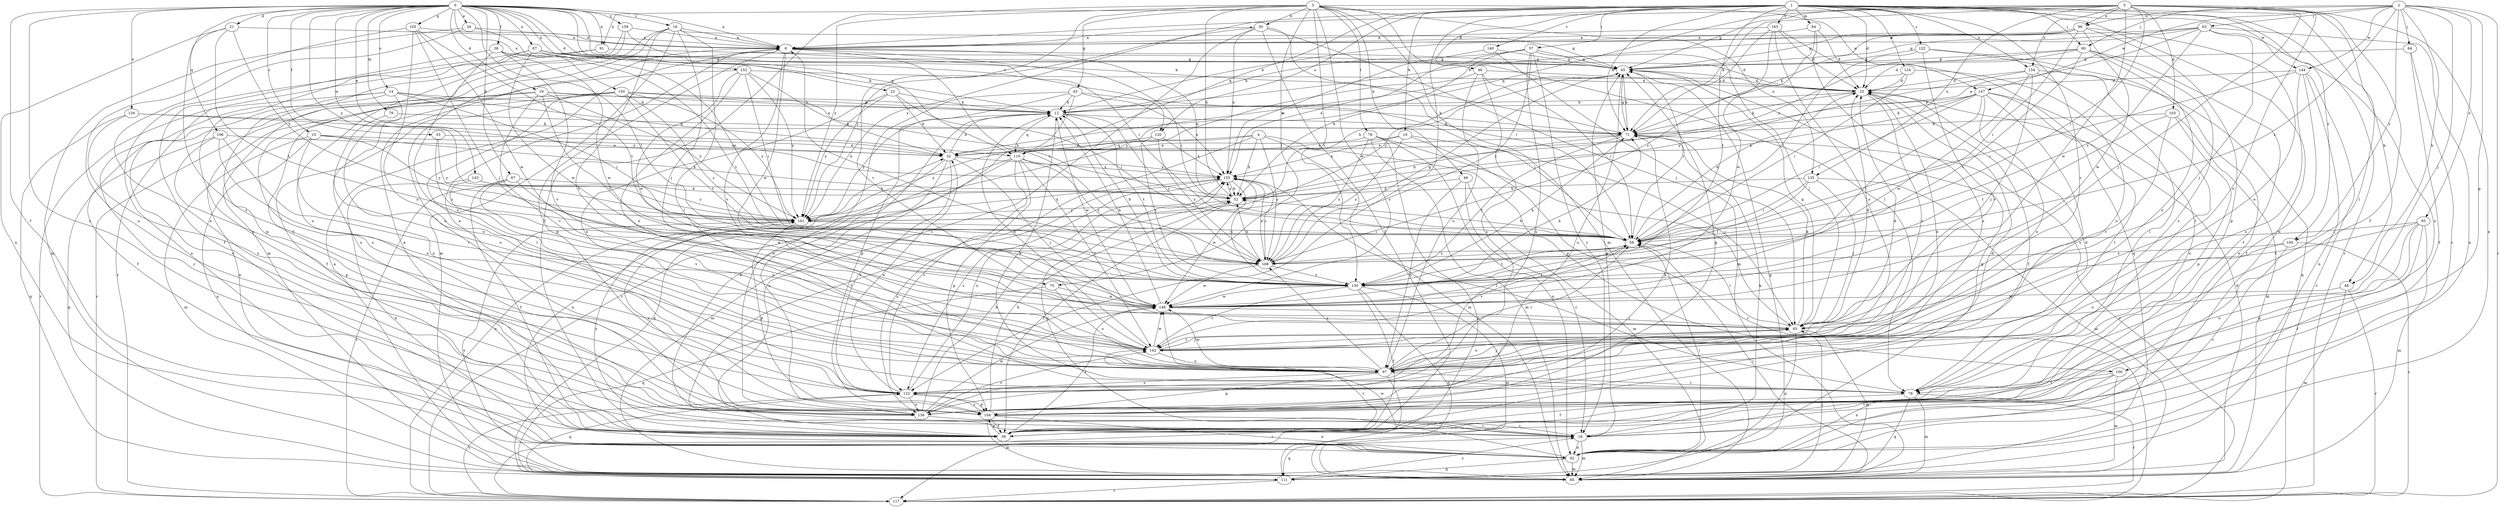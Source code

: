 strict digraph  {
0;
1;
2;
3;
4;
5;
6;
10;
12;
14;
15;
16;
18;
19;
21;
23;
25;
26;
32;
33;
36;
39;
43;
45;
46;
48;
49;
50;
52;
57;
58;
60;
63;
64;
65;
67;
71;
75;
76;
78;
79;
84;
85;
87;
91;
92;
95;
96;
97;
100;
103;
104;
105;
106;
110;
111;
117;
120;
122;
123;
124;
130;
134;
135;
136;
140;
142;
143;
144;
147;
148;
150;
152;
154;
155;
159;
161;
163;
165;
168;
0 -> 6  [label=a];
0 -> 14  [label=c];
0 -> 15  [label=c];
0 -> 16  [label=c];
0 -> 18  [label=c];
0 -> 19  [label=d];
0 -> 21  [label=d];
0 -> 23  [label=d];
0 -> 26  [label=e];
0 -> 32  [label=e];
0 -> 33  [label=f];
0 -> 36  [label=f];
0 -> 39  [label=f];
0 -> 67  [label=k];
0 -> 71  [label=k];
0 -> 75  [label=l];
0 -> 79  [label=m];
0 -> 87  [label=n];
0 -> 91  [label=n];
0 -> 105  [label=q];
0 -> 106  [label=q];
0 -> 110  [label=q];
0 -> 120  [label=s];
0 -> 134  [label=u];
0 -> 143  [label=w];
0 -> 150  [label=x];
0 -> 152  [label=x];
0 -> 159  [label=y];
0 -> 161  [label=y];
1 -> 10  [label=b];
1 -> 25  [label=d];
1 -> 46  [label=h];
1 -> 48  [label=h];
1 -> 57  [label=i];
1 -> 60  [label=j];
1 -> 71  [label=k];
1 -> 84  [label=m];
1 -> 91  [label=n];
1 -> 92  [label=n];
1 -> 110  [label=q];
1 -> 117  [label=r];
1 -> 120  [label=s];
1 -> 122  [label=s];
1 -> 123  [label=s];
1 -> 124  [label=t];
1 -> 130  [label=t];
1 -> 140  [label=v];
1 -> 142  [label=v];
1 -> 144  [label=w];
1 -> 154  [label=x];
1 -> 161  [label=y];
1 -> 163  [label=z];
1 -> 165  [label=z];
2 -> 48  [label=h];
2 -> 60  [label=j];
2 -> 63  [label=j];
2 -> 64  [label=j];
2 -> 65  [label=j];
2 -> 95  [label=o];
2 -> 96  [label=o];
2 -> 100  [label=p];
2 -> 117  [label=r];
2 -> 144  [label=w];
2 -> 147  [label=w];
2 -> 165  [label=z];
2 -> 168  [label=z];
3 -> 39  [label=f];
3 -> 43  [label=g];
3 -> 49  [label=h];
3 -> 50  [label=h];
3 -> 52  [label=h];
3 -> 75  [label=l];
3 -> 76  [label=l];
3 -> 78  [label=l];
3 -> 85  [label=m];
3 -> 130  [label=t];
3 -> 135  [label=u];
3 -> 142  [label=v];
3 -> 147  [label=w];
3 -> 148  [label=w];
3 -> 161  [label=y];
4 -> 39  [label=f];
4 -> 52  [label=h];
4 -> 85  [label=m];
4 -> 100  [label=p];
4 -> 110  [label=q];
4 -> 161  [label=y];
4 -> 168  [label=z];
5 -> 6  [label=a];
5 -> 39  [label=f];
5 -> 45  [label=g];
5 -> 58  [label=i];
5 -> 65  [label=j];
5 -> 71  [label=k];
5 -> 78  [label=l];
5 -> 92  [label=n];
5 -> 96  [label=o];
5 -> 97  [label=o];
5 -> 103  [label=p];
5 -> 110  [label=q];
5 -> 135  [label=u];
5 -> 148  [label=w];
5 -> 154  [label=x];
6 -> 45  [label=g];
6 -> 58  [label=i];
6 -> 104  [label=p];
6 -> 142  [label=v];
6 -> 148  [label=w];
6 -> 168  [label=z];
10 -> 32  [label=e];
10 -> 65  [label=j];
10 -> 117  [label=r];
10 -> 155  [label=x];
10 -> 168  [label=z];
12 -> 71  [label=k];
12 -> 110  [label=q];
12 -> 130  [label=t];
12 -> 148  [label=w];
12 -> 161  [label=y];
12 -> 168  [label=z];
14 -> 12  [label=b];
14 -> 18  [label=c];
14 -> 58  [label=i];
14 -> 97  [label=o];
14 -> 110  [label=q];
14 -> 117  [label=r];
14 -> 136  [label=u];
15 -> 32  [label=e];
15 -> 52  [label=h];
15 -> 85  [label=m];
15 -> 92  [label=n];
15 -> 97  [label=o];
15 -> 161  [label=y];
16 -> 6  [label=a];
16 -> 39  [label=f];
16 -> 45  [label=g];
16 -> 65  [label=j];
16 -> 78  [label=l];
16 -> 85  [label=m];
16 -> 136  [label=u];
16 -> 142  [label=v];
18 -> 12  [label=b];
18 -> 45  [label=g];
18 -> 71  [label=k];
18 -> 85  [label=m];
18 -> 92  [label=n];
18 -> 111  [label=q];
19 -> 12  [label=b];
19 -> 39  [label=f];
19 -> 71  [label=k];
19 -> 123  [label=s];
19 -> 130  [label=t];
19 -> 142  [label=v];
19 -> 161  [label=y];
21 -> 6  [label=a];
21 -> 92  [label=n];
21 -> 123  [label=s];
21 -> 130  [label=t];
21 -> 161  [label=y];
23 -> 12  [label=b];
23 -> 32  [label=e];
23 -> 58  [label=i];
23 -> 97  [label=o];
23 -> 161  [label=y];
25 -> 12  [label=b];
25 -> 39  [label=f];
25 -> 71  [label=k];
25 -> 97  [label=o];
25 -> 142  [label=v];
26 -> 6  [label=a];
26 -> 85  [label=m];
26 -> 136  [label=u];
26 -> 168  [label=z];
32 -> 12  [label=b];
32 -> 65  [label=j];
32 -> 92  [label=n];
32 -> 123  [label=s];
32 -> 136  [label=u];
32 -> 155  [label=x];
33 -> 32  [label=e];
33 -> 161  [label=y];
33 -> 168  [label=z];
36 -> 39  [label=f];
36 -> 45  [label=g];
36 -> 97  [label=o];
36 -> 142  [label=v];
36 -> 148  [label=w];
39 -> 6  [label=a];
39 -> 104  [label=p];
39 -> 142  [label=v];
39 -> 161  [label=y];
43 -> 12  [label=b];
43 -> 58  [label=i];
43 -> 104  [label=p];
43 -> 117  [label=r];
43 -> 136  [label=u];
43 -> 155  [label=x];
45 -> 25  [label=d];
45 -> 52  [label=h];
45 -> 58  [label=i];
45 -> 71  [label=k];
45 -> 136  [label=u];
45 -> 161  [label=y];
46 -> 25  [label=d];
46 -> 58  [label=i];
46 -> 97  [label=o];
46 -> 123  [label=s];
46 -> 161  [label=y];
48 -> 85  [label=m];
48 -> 117  [label=r];
48 -> 148  [label=w];
49 -> 18  [label=c];
49 -> 52  [label=h];
49 -> 85  [label=m];
49 -> 97  [label=o];
50 -> 6  [label=a];
50 -> 18  [label=c];
50 -> 39  [label=f];
50 -> 58  [label=i];
50 -> 65  [label=j];
50 -> 155  [label=x];
50 -> 161  [label=y];
52 -> 6  [label=a];
52 -> 39  [label=f];
52 -> 155  [label=x];
52 -> 161  [label=y];
57 -> 12  [label=b];
57 -> 18  [label=c];
57 -> 45  [label=g];
57 -> 52  [label=h];
57 -> 65  [label=j];
57 -> 136  [label=u];
57 -> 155  [label=x];
57 -> 168  [label=z];
58 -> 25  [label=d];
58 -> 52  [label=h];
58 -> 130  [label=t];
58 -> 142  [label=v];
58 -> 168  [label=z];
60 -> 25  [label=d];
60 -> 39  [label=f];
60 -> 45  [label=g];
60 -> 97  [label=o];
60 -> 123  [label=s];
60 -> 130  [label=t];
60 -> 155  [label=x];
63 -> 6  [label=a];
63 -> 12  [label=b];
63 -> 32  [label=e];
63 -> 45  [label=g];
63 -> 65  [label=j];
63 -> 92  [label=n];
63 -> 136  [label=u];
63 -> 168  [label=z];
64 -> 18  [label=c];
64 -> 39  [label=f];
64 -> 45  [label=g];
65 -> 25  [label=d];
65 -> 45  [label=g];
65 -> 58  [label=i];
65 -> 71  [label=k];
65 -> 92  [label=n];
65 -> 97  [label=o];
65 -> 111  [label=q];
65 -> 142  [label=v];
67 -> 39  [label=f];
67 -> 52  [label=h];
67 -> 97  [label=o];
67 -> 117  [label=r];
67 -> 148  [label=w];
71 -> 32  [label=e];
71 -> 45  [label=g];
71 -> 52  [label=h];
71 -> 117  [label=r];
71 -> 130  [label=t];
75 -> 97  [label=o];
75 -> 111  [label=q];
75 -> 148  [label=w];
76 -> 32  [label=e];
76 -> 65  [label=j];
76 -> 85  [label=m];
76 -> 92  [label=n];
76 -> 117  [label=r];
76 -> 168  [label=z];
78 -> 12  [label=b];
78 -> 25  [label=d];
78 -> 39  [label=f];
78 -> 85  [label=m];
78 -> 111  [label=q];
78 -> 117  [label=r];
79 -> 71  [label=k];
79 -> 97  [label=o];
84 -> 6  [label=a];
84 -> 25  [label=d];
84 -> 136  [label=u];
84 -> 148  [label=w];
85 -> 6  [label=a];
85 -> 25  [label=d];
85 -> 58  [label=i];
85 -> 148  [label=w];
85 -> 161  [label=y];
87 -> 12  [label=b];
87 -> 25  [label=d];
87 -> 45  [label=g];
87 -> 92  [label=n];
87 -> 130  [label=t];
87 -> 136  [label=u];
87 -> 148  [label=w];
91 -> 45  [label=g];
91 -> 104  [label=p];
91 -> 117  [label=r];
92 -> 45  [label=g];
92 -> 58  [label=i];
92 -> 85  [label=m];
92 -> 111  [label=q];
92 -> 155  [label=x];
95 -> 39  [label=f];
95 -> 58  [label=i];
95 -> 85  [label=m];
95 -> 104  [label=p];
95 -> 130  [label=t];
95 -> 136  [label=u];
96 -> 6  [label=a];
96 -> 12  [label=b];
96 -> 45  [label=g];
96 -> 58  [label=i];
96 -> 71  [label=k];
96 -> 97  [label=o];
96 -> 104  [label=p];
96 -> 148  [label=w];
97 -> 58  [label=i];
97 -> 65  [label=j];
97 -> 78  [label=l];
97 -> 104  [label=p];
97 -> 117  [label=r];
97 -> 123  [label=s];
97 -> 148  [label=w];
97 -> 168  [label=z];
100 -> 18  [label=c];
100 -> 78  [label=l];
100 -> 85  [label=m];
100 -> 92  [label=n];
103 -> 71  [label=k];
103 -> 85  [label=m];
103 -> 104  [label=p];
103 -> 130  [label=t];
103 -> 142  [label=v];
104 -> 18  [label=c];
104 -> 39  [label=f];
104 -> 45  [label=g];
104 -> 52  [label=h];
104 -> 85  [label=m];
104 -> 92  [label=n];
104 -> 123  [label=s];
105 -> 6  [label=a];
105 -> 65  [label=j];
105 -> 97  [label=o];
105 -> 130  [label=t];
105 -> 136  [label=u];
105 -> 148  [label=w];
106 -> 32  [label=e];
106 -> 97  [label=o];
106 -> 104  [label=p];
106 -> 111  [label=q];
106 -> 142  [label=v];
110 -> 85  [label=m];
110 -> 104  [label=p];
110 -> 111  [label=q];
110 -> 123  [label=s];
110 -> 142  [label=v];
110 -> 155  [label=x];
110 -> 168  [label=z];
111 -> 18  [label=c];
111 -> 45  [label=g];
111 -> 65  [label=j];
111 -> 117  [label=r];
117 -> 32  [label=e];
117 -> 123  [label=s];
120 -> 32  [label=e];
120 -> 130  [label=t];
120 -> 155  [label=x];
120 -> 168  [label=z];
122 -> 45  [label=g];
122 -> 58  [label=i];
122 -> 78  [label=l];
122 -> 92  [label=n];
122 -> 142  [label=v];
123 -> 6  [label=a];
123 -> 32  [label=e];
123 -> 104  [label=p];
123 -> 111  [label=q];
123 -> 136  [label=u];
123 -> 155  [label=x];
124 -> 25  [label=d];
124 -> 32  [label=e];
124 -> 58  [label=i];
124 -> 97  [label=o];
130 -> 12  [label=b];
130 -> 39  [label=f];
130 -> 71  [label=k];
130 -> 85  [label=m];
130 -> 111  [label=q];
130 -> 142  [label=v];
130 -> 148  [label=w];
130 -> 155  [label=x];
134 -> 71  [label=k];
134 -> 111  [label=q];
134 -> 123  [label=s];
134 -> 155  [label=x];
135 -> 52  [label=h];
135 -> 58  [label=i];
135 -> 65  [label=j];
135 -> 85  [label=m];
135 -> 130  [label=t];
136 -> 18  [label=c];
136 -> 25  [label=d];
136 -> 52  [label=h];
136 -> 71  [label=k];
136 -> 142  [label=v];
136 -> 148  [label=w];
136 -> 161  [label=y];
140 -> 45  [label=g];
140 -> 85  [label=m];
140 -> 155  [label=x];
142 -> 12  [label=b];
142 -> 25  [label=d];
142 -> 65  [label=j];
142 -> 97  [label=o];
142 -> 148  [label=w];
143 -> 52  [label=h];
143 -> 92  [label=n];
143 -> 142  [label=v];
143 -> 161  [label=y];
144 -> 25  [label=d];
144 -> 39  [label=f];
144 -> 58  [label=i];
144 -> 92  [label=n];
144 -> 117  [label=r];
144 -> 123  [label=s];
147 -> 12  [label=b];
147 -> 52  [label=h];
147 -> 58  [label=i];
147 -> 71  [label=k];
147 -> 78  [label=l];
147 -> 97  [label=o];
147 -> 123  [label=s];
147 -> 130  [label=t];
147 -> 136  [label=u];
148 -> 12  [label=b];
148 -> 39  [label=f];
148 -> 58  [label=i];
148 -> 65  [label=j];
148 -> 71  [label=k];
150 -> 12  [label=b];
150 -> 39  [label=f];
150 -> 52  [label=h];
150 -> 78  [label=l];
150 -> 92  [label=n];
150 -> 117  [label=r];
150 -> 130  [label=t];
150 -> 161  [label=y];
150 -> 168  [label=z];
152 -> 25  [label=d];
152 -> 32  [label=e];
152 -> 58  [label=i];
152 -> 97  [label=o];
152 -> 136  [label=u];
152 -> 148  [label=w];
152 -> 161  [label=y];
154 -> 25  [label=d];
154 -> 65  [label=j];
154 -> 78  [label=l];
154 -> 111  [label=q];
154 -> 148  [label=w];
154 -> 161  [label=y];
155 -> 52  [label=h];
155 -> 78  [label=l];
155 -> 123  [label=s];
155 -> 136  [label=u];
155 -> 148  [label=w];
155 -> 168  [label=z];
159 -> 6  [label=a];
159 -> 58  [label=i];
159 -> 85  [label=m];
159 -> 136  [label=u];
161 -> 58  [label=i];
161 -> 104  [label=p];
161 -> 155  [label=x];
163 -> 6  [label=a];
163 -> 25  [label=d];
163 -> 71  [label=k];
163 -> 97  [label=o];
163 -> 111  [label=q];
163 -> 168  [label=z];
165 -> 18  [label=c];
165 -> 97  [label=o];
165 -> 117  [label=r];
165 -> 168  [label=z];
168 -> 6  [label=a];
168 -> 45  [label=g];
168 -> 52  [label=h];
168 -> 130  [label=t];
168 -> 148  [label=w];
168 -> 155  [label=x];
}
